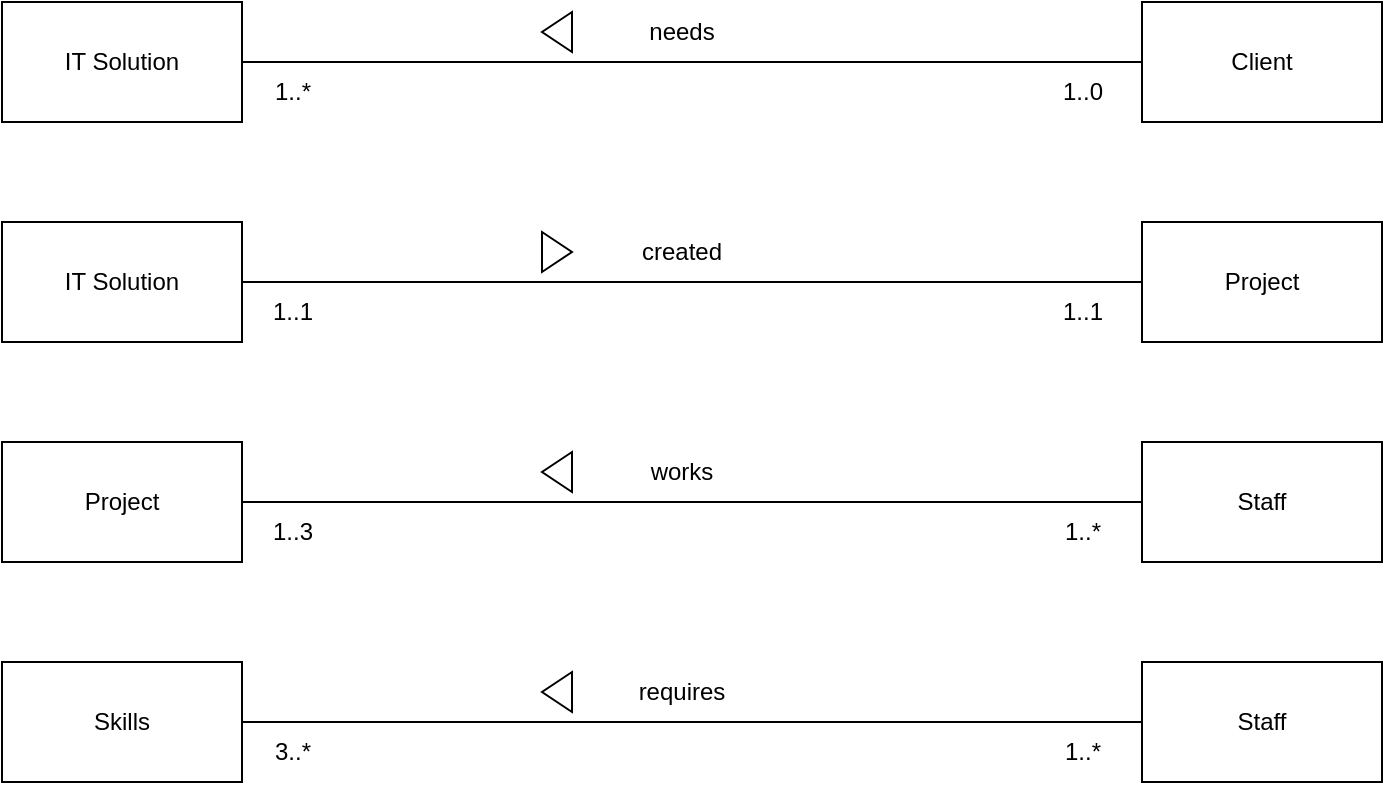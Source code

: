 <mxfile version="22.0.4" type="github">
  <diagram name="Page-1" id="IErI06dVWSeKEJ7Fz5PX">
    <mxGraphModel dx="1048" dy="563" grid="1" gridSize="10" guides="1" tooltips="1" connect="1" arrows="1" fold="1" page="1" pageScale="1" pageWidth="850" pageHeight="1100" math="0" shadow="0">
      <root>
        <mxCell id="0" />
        <mxCell id="1" parent="0" />
        <mxCell id="sjNvT3Wcj-nUINtog5Iv-1" value="IT Solution" style="rounded=0;whiteSpace=wrap;html=1;" vertex="1" parent="1">
          <mxGeometry x="50" y="70" width="120" height="60" as="geometry" />
        </mxCell>
        <mxCell id="sjNvT3Wcj-nUINtog5Iv-2" value="Client" style="rounded=0;whiteSpace=wrap;html=1;" vertex="1" parent="1">
          <mxGeometry x="620" y="70" width="120" height="60" as="geometry" />
        </mxCell>
        <mxCell id="sjNvT3Wcj-nUINtog5Iv-3" value="" style="endArrow=none;html=1;rounded=0;exitX=1;exitY=0.5;exitDx=0;exitDy=0;entryX=0;entryY=0.5;entryDx=0;entryDy=0;" edge="1" parent="1" source="sjNvT3Wcj-nUINtog5Iv-1" target="sjNvT3Wcj-nUINtog5Iv-2">
          <mxGeometry width="50" height="50" relative="1" as="geometry">
            <mxPoint x="280" y="150" as="sourcePoint" />
            <mxPoint x="330" y="100" as="targetPoint" />
          </mxGeometry>
        </mxCell>
        <mxCell id="sjNvT3Wcj-nUINtog5Iv-4" value="needs" style="text;html=1;strokeColor=none;fillColor=none;align=center;verticalAlign=middle;whiteSpace=wrap;rounded=0;" vertex="1" parent="1">
          <mxGeometry x="330" y="70" width="120" height="30" as="geometry" />
        </mxCell>
        <mxCell id="sjNvT3Wcj-nUINtog5Iv-5" value="" style="triangle;whiteSpace=wrap;html=1;" vertex="1" parent="1">
          <mxGeometry x="320" y="185" width="15" height="20" as="geometry" />
        </mxCell>
        <mxCell id="sjNvT3Wcj-nUINtog5Iv-6" value="" style="triangle;whiteSpace=wrap;html=1;rotation=-180;" vertex="1" parent="1">
          <mxGeometry x="320" y="75" width="15" height="20" as="geometry" />
        </mxCell>
        <mxCell id="sjNvT3Wcj-nUINtog5Iv-8" value="1..*" style="text;html=1;align=center;verticalAlign=middle;resizable=0;points=[];autosize=1;strokeColor=none;fillColor=none;" vertex="1" parent="1">
          <mxGeometry x="175" y="100" width="40" height="30" as="geometry" />
        </mxCell>
        <mxCell id="sjNvT3Wcj-nUINtog5Iv-9" value="1..0" style="text;html=1;align=center;verticalAlign=middle;resizable=0;points=[];autosize=1;strokeColor=none;fillColor=none;" vertex="1" parent="1">
          <mxGeometry x="570" y="100" width="40" height="30" as="geometry" />
        </mxCell>
        <mxCell id="sjNvT3Wcj-nUINtog5Iv-13" value="Project" style="rounded=0;whiteSpace=wrap;html=1;" vertex="1" parent="1">
          <mxGeometry x="50" y="290" width="120" height="60" as="geometry" />
        </mxCell>
        <mxCell id="sjNvT3Wcj-nUINtog5Iv-14" value="Staff" style="rounded=0;whiteSpace=wrap;html=1;" vertex="1" parent="1">
          <mxGeometry x="620" y="290" width="120" height="60" as="geometry" />
        </mxCell>
        <mxCell id="sjNvT3Wcj-nUINtog5Iv-15" value="" style="endArrow=none;html=1;rounded=0;exitX=1;exitY=0.5;exitDx=0;exitDy=0;entryX=0;entryY=0.5;entryDx=0;entryDy=0;" edge="1" parent="1" source="sjNvT3Wcj-nUINtog5Iv-13" target="sjNvT3Wcj-nUINtog5Iv-14">
          <mxGeometry width="50" height="50" relative="1" as="geometry">
            <mxPoint x="280" y="370" as="sourcePoint" />
            <mxPoint x="330" y="320" as="targetPoint" />
          </mxGeometry>
        </mxCell>
        <mxCell id="sjNvT3Wcj-nUINtog5Iv-16" value="works" style="text;html=1;strokeColor=none;fillColor=none;align=center;verticalAlign=middle;whiteSpace=wrap;rounded=0;" vertex="1" parent="1">
          <mxGeometry x="330" y="290" width="120" height="30" as="geometry" />
        </mxCell>
        <mxCell id="sjNvT3Wcj-nUINtog5Iv-17" value="" style="triangle;whiteSpace=wrap;html=1;rotation=-180;" vertex="1" parent="1">
          <mxGeometry x="320" y="295" width="15" height="20" as="geometry" />
        </mxCell>
        <mxCell id="sjNvT3Wcj-nUINtog5Iv-18" value="1..3" style="text;html=1;align=center;verticalAlign=middle;resizable=0;points=[];autosize=1;strokeColor=none;fillColor=none;" vertex="1" parent="1">
          <mxGeometry x="175" y="320" width="40" height="30" as="geometry" />
        </mxCell>
        <mxCell id="sjNvT3Wcj-nUINtog5Iv-19" value="1..*" style="text;html=1;align=center;verticalAlign=middle;resizable=0;points=[];autosize=1;strokeColor=none;fillColor=none;" vertex="1" parent="1">
          <mxGeometry x="570" y="320" width="40" height="30" as="geometry" />
        </mxCell>
        <mxCell id="sjNvT3Wcj-nUINtog5Iv-20" value="Skills" style="rounded=0;whiteSpace=wrap;html=1;" vertex="1" parent="1">
          <mxGeometry x="50" y="400" width="120" height="60" as="geometry" />
        </mxCell>
        <mxCell id="sjNvT3Wcj-nUINtog5Iv-21" value="Staff" style="rounded=0;whiteSpace=wrap;html=1;" vertex="1" parent="1">
          <mxGeometry x="620" y="400" width="120" height="60" as="geometry" />
        </mxCell>
        <mxCell id="sjNvT3Wcj-nUINtog5Iv-22" value="" style="endArrow=none;html=1;rounded=0;exitX=1;exitY=0.5;exitDx=0;exitDy=0;entryX=0;entryY=0.5;entryDx=0;entryDy=0;" edge="1" parent="1" source="sjNvT3Wcj-nUINtog5Iv-20" target="sjNvT3Wcj-nUINtog5Iv-21">
          <mxGeometry width="50" height="50" relative="1" as="geometry">
            <mxPoint x="280" y="480" as="sourcePoint" />
            <mxPoint x="330" y="430" as="targetPoint" />
          </mxGeometry>
        </mxCell>
        <mxCell id="sjNvT3Wcj-nUINtog5Iv-23" value="requires" style="text;html=1;strokeColor=none;fillColor=none;align=center;verticalAlign=middle;whiteSpace=wrap;rounded=0;" vertex="1" parent="1">
          <mxGeometry x="330" y="400" width="120" height="30" as="geometry" />
        </mxCell>
        <mxCell id="sjNvT3Wcj-nUINtog5Iv-24" value="" style="triangle;whiteSpace=wrap;html=1;rotation=-180;" vertex="1" parent="1">
          <mxGeometry x="320" y="405" width="15" height="20" as="geometry" />
        </mxCell>
        <mxCell id="sjNvT3Wcj-nUINtog5Iv-25" value="3..*" style="text;html=1;align=center;verticalAlign=middle;resizable=0;points=[];autosize=1;strokeColor=none;fillColor=none;" vertex="1" parent="1">
          <mxGeometry x="175" y="430" width="40" height="30" as="geometry" />
        </mxCell>
        <mxCell id="sjNvT3Wcj-nUINtog5Iv-26" value="1..*" style="text;html=1;align=center;verticalAlign=middle;resizable=0;points=[];autosize=1;strokeColor=none;fillColor=none;" vertex="1" parent="1">
          <mxGeometry x="570" y="430" width="40" height="30" as="geometry" />
        </mxCell>
        <mxCell id="sjNvT3Wcj-nUINtog5Iv-27" value="IT Solution" style="rounded=0;whiteSpace=wrap;html=1;" vertex="1" parent="1">
          <mxGeometry x="50" y="180" width="120" height="60" as="geometry" />
        </mxCell>
        <mxCell id="sjNvT3Wcj-nUINtog5Iv-28" value="Project" style="rounded=0;whiteSpace=wrap;html=1;" vertex="1" parent="1">
          <mxGeometry x="620" y="180" width="120" height="60" as="geometry" />
        </mxCell>
        <mxCell id="sjNvT3Wcj-nUINtog5Iv-29" value="" style="endArrow=none;html=1;rounded=0;exitX=1;exitY=0.5;exitDx=0;exitDy=0;entryX=0;entryY=0.5;entryDx=0;entryDy=0;" edge="1" parent="1" source="sjNvT3Wcj-nUINtog5Iv-27" target="sjNvT3Wcj-nUINtog5Iv-28">
          <mxGeometry width="50" height="50" relative="1" as="geometry">
            <mxPoint x="280" y="260" as="sourcePoint" />
            <mxPoint x="330" y="210" as="targetPoint" />
          </mxGeometry>
        </mxCell>
        <mxCell id="sjNvT3Wcj-nUINtog5Iv-30" value="created" style="text;html=1;strokeColor=none;fillColor=none;align=center;verticalAlign=middle;whiteSpace=wrap;rounded=0;" vertex="1" parent="1">
          <mxGeometry x="330" y="180" width="120" height="30" as="geometry" />
        </mxCell>
        <mxCell id="sjNvT3Wcj-nUINtog5Iv-32" value="1..1" style="text;html=1;align=center;verticalAlign=middle;resizable=0;points=[];autosize=1;strokeColor=none;fillColor=none;" vertex="1" parent="1">
          <mxGeometry x="175" y="210" width="40" height="30" as="geometry" />
        </mxCell>
        <mxCell id="sjNvT3Wcj-nUINtog5Iv-33" value="1..1" style="text;html=1;align=center;verticalAlign=middle;resizable=0;points=[];autosize=1;strokeColor=none;fillColor=none;" vertex="1" parent="1">
          <mxGeometry x="570" y="210" width="40" height="30" as="geometry" />
        </mxCell>
      </root>
    </mxGraphModel>
  </diagram>
</mxfile>
